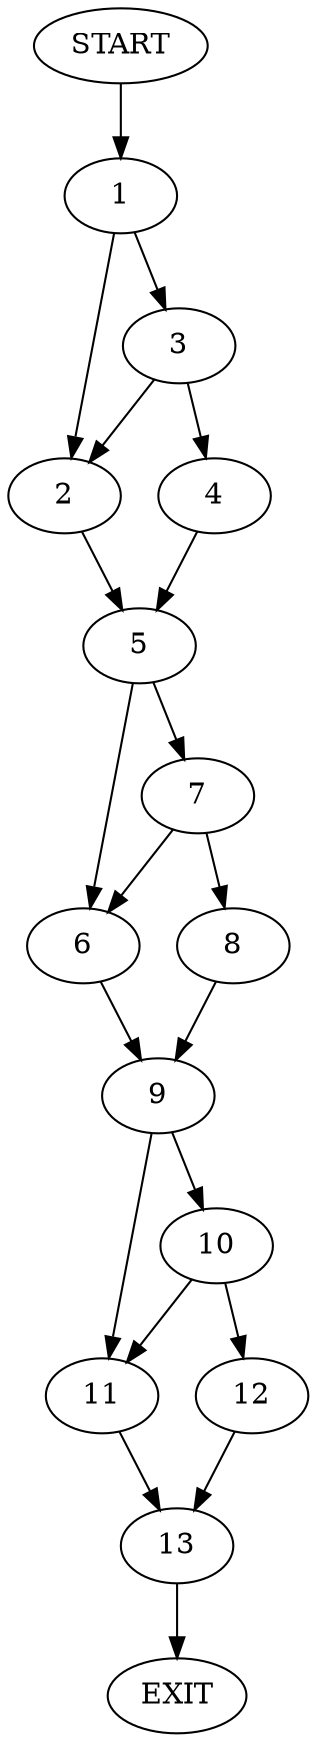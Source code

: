 digraph {
0 [label="START"]
14 [label="EXIT"]
0 -> 1
1 -> 2
1 -> 3
3 -> 4
3 -> 2
2 -> 5
4 -> 5
5 -> 6
5 -> 7
7 -> 8
7 -> 6
6 -> 9
8 -> 9
9 -> 10
9 -> 11
10 -> 11
10 -> 12
11 -> 13
12 -> 13
13 -> 14
}
